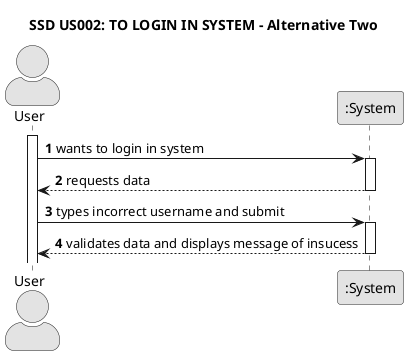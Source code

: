 @startuml
skinparam monochrome true
skinparam packageStyle rectangle
skinparam shadowing false
skinparam actorStyle awesome


title SSD US002: TO LOGIN IN SYSTEM - Alternative Two

autonumber

actor "User" as User
participant ":System" as System

activate User

    User -> System : wants to login in system
    activate System

        System --> User : requests data
    deactivate System

    User -> System : types incorrect username and submit
    activate System

        System --> User :validates data and displays message of insucess
    deactivate System

@enduml